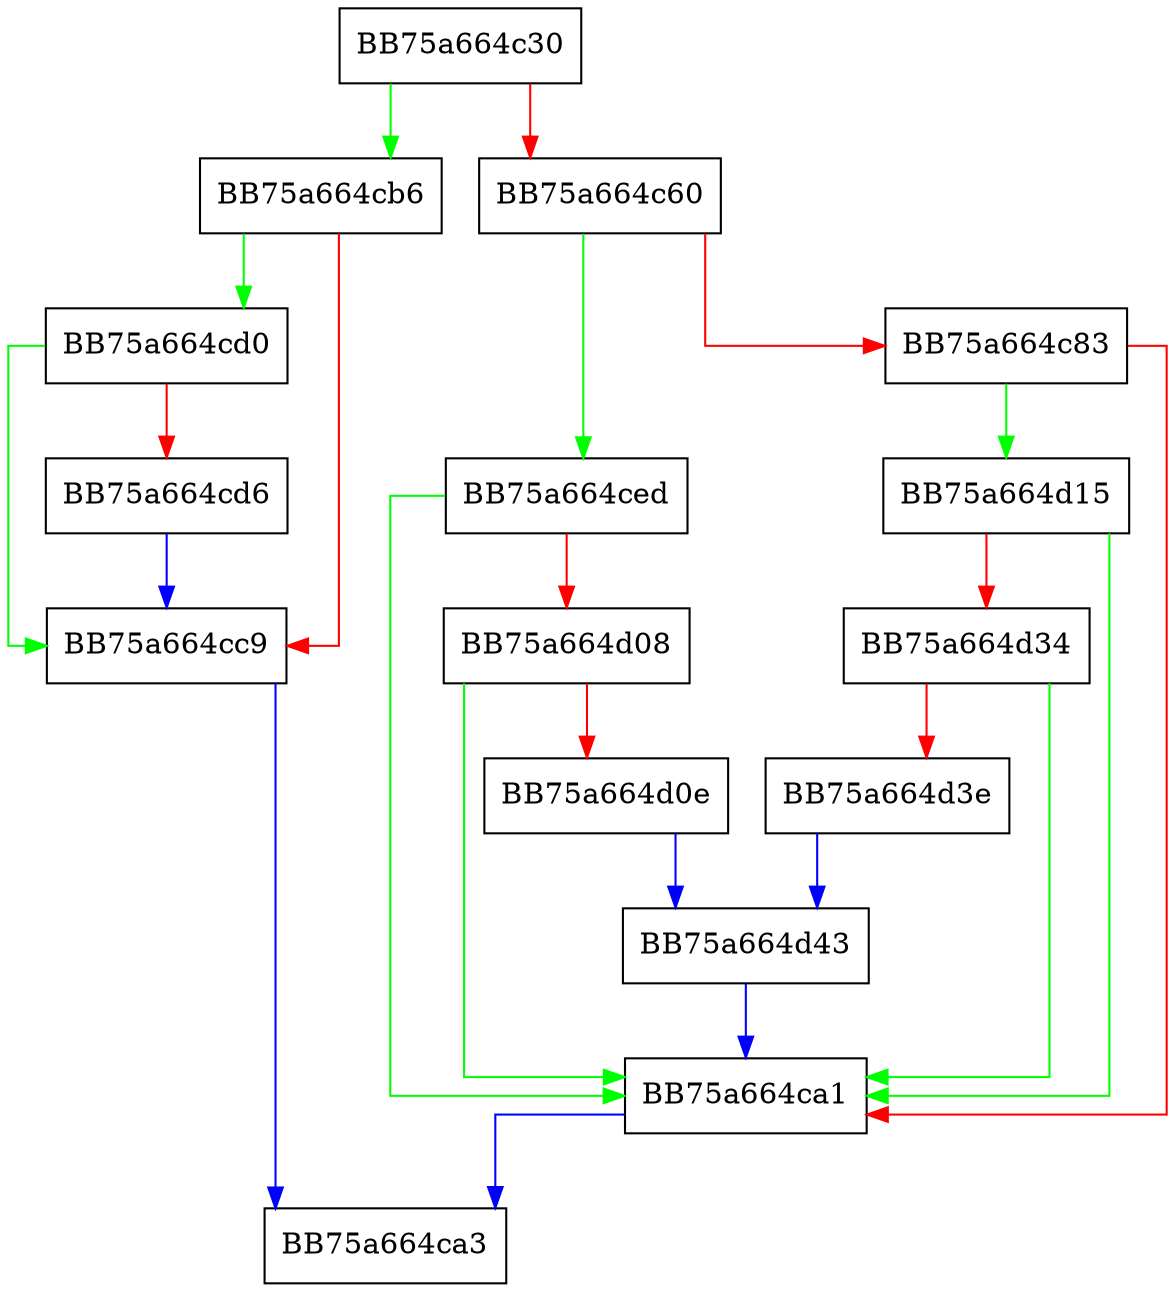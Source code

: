 digraph Write {
  node [shape="box"];
  graph [splines=ortho];
  BB75a664c30 -> BB75a664cb6 [color="green"];
  BB75a664c30 -> BB75a664c60 [color="red"];
  BB75a664c60 -> BB75a664ced [color="green"];
  BB75a664c60 -> BB75a664c83 [color="red"];
  BB75a664c83 -> BB75a664d15 [color="green"];
  BB75a664c83 -> BB75a664ca1 [color="red"];
  BB75a664ca1 -> BB75a664ca3 [color="blue"];
  BB75a664cb6 -> BB75a664cd0 [color="green"];
  BB75a664cb6 -> BB75a664cc9 [color="red"];
  BB75a664cc9 -> BB75a664ca3 [color="blue"];
  BB75a664cd0 -> BB75a664cc9 [color="green"];
  BB75a664cd0 -> BB75a664cd6 [color="red"];
  BB75a664cd6 -> BB75a664cc9 [color="blue"];
  BB75a664ced -> BB75a664ca1 [color="green"];
  BB75a664ced -> BB75a664d08 [color="red"];
  BB75a664d08 -> BB75a664ca1 [color="green"];
  BB75a664d08 -> BB75a664d0e [color="red"];
  BB75a664d0e -> BB75a664d43 [color="blue"];
  BB75a664d15 -> BB75a664ca1 [color="green"];
  BB75a664d15 -> BB75a664d34 [color="red"];
  BB75a664d34 -> BB75a664ca1 [color="green"];
  BB75a664d34 -> BB75a664d3e [color="red"];
  BB75a664d3e -> BB75a664d43 [color="blue"];
  BB75a664d43 -> BB75a664ca1 [color="blue"];
}